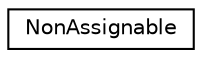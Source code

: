 digraph "Graphical Class Hierarchy"
{
  edge [fontname="Helvetica",fontsize="10",labelfontname="Helvetica",labelfontsize="10"];
  node [fontname="Helvetica",fontsize="10",shape=record];
  rankdir="LR";
  Node0 [label="NonAssignable",height=0.2,width=0.4,color="black", fillcolor="white", style="filled",URL="$struct_non_assignable.html"];
}
